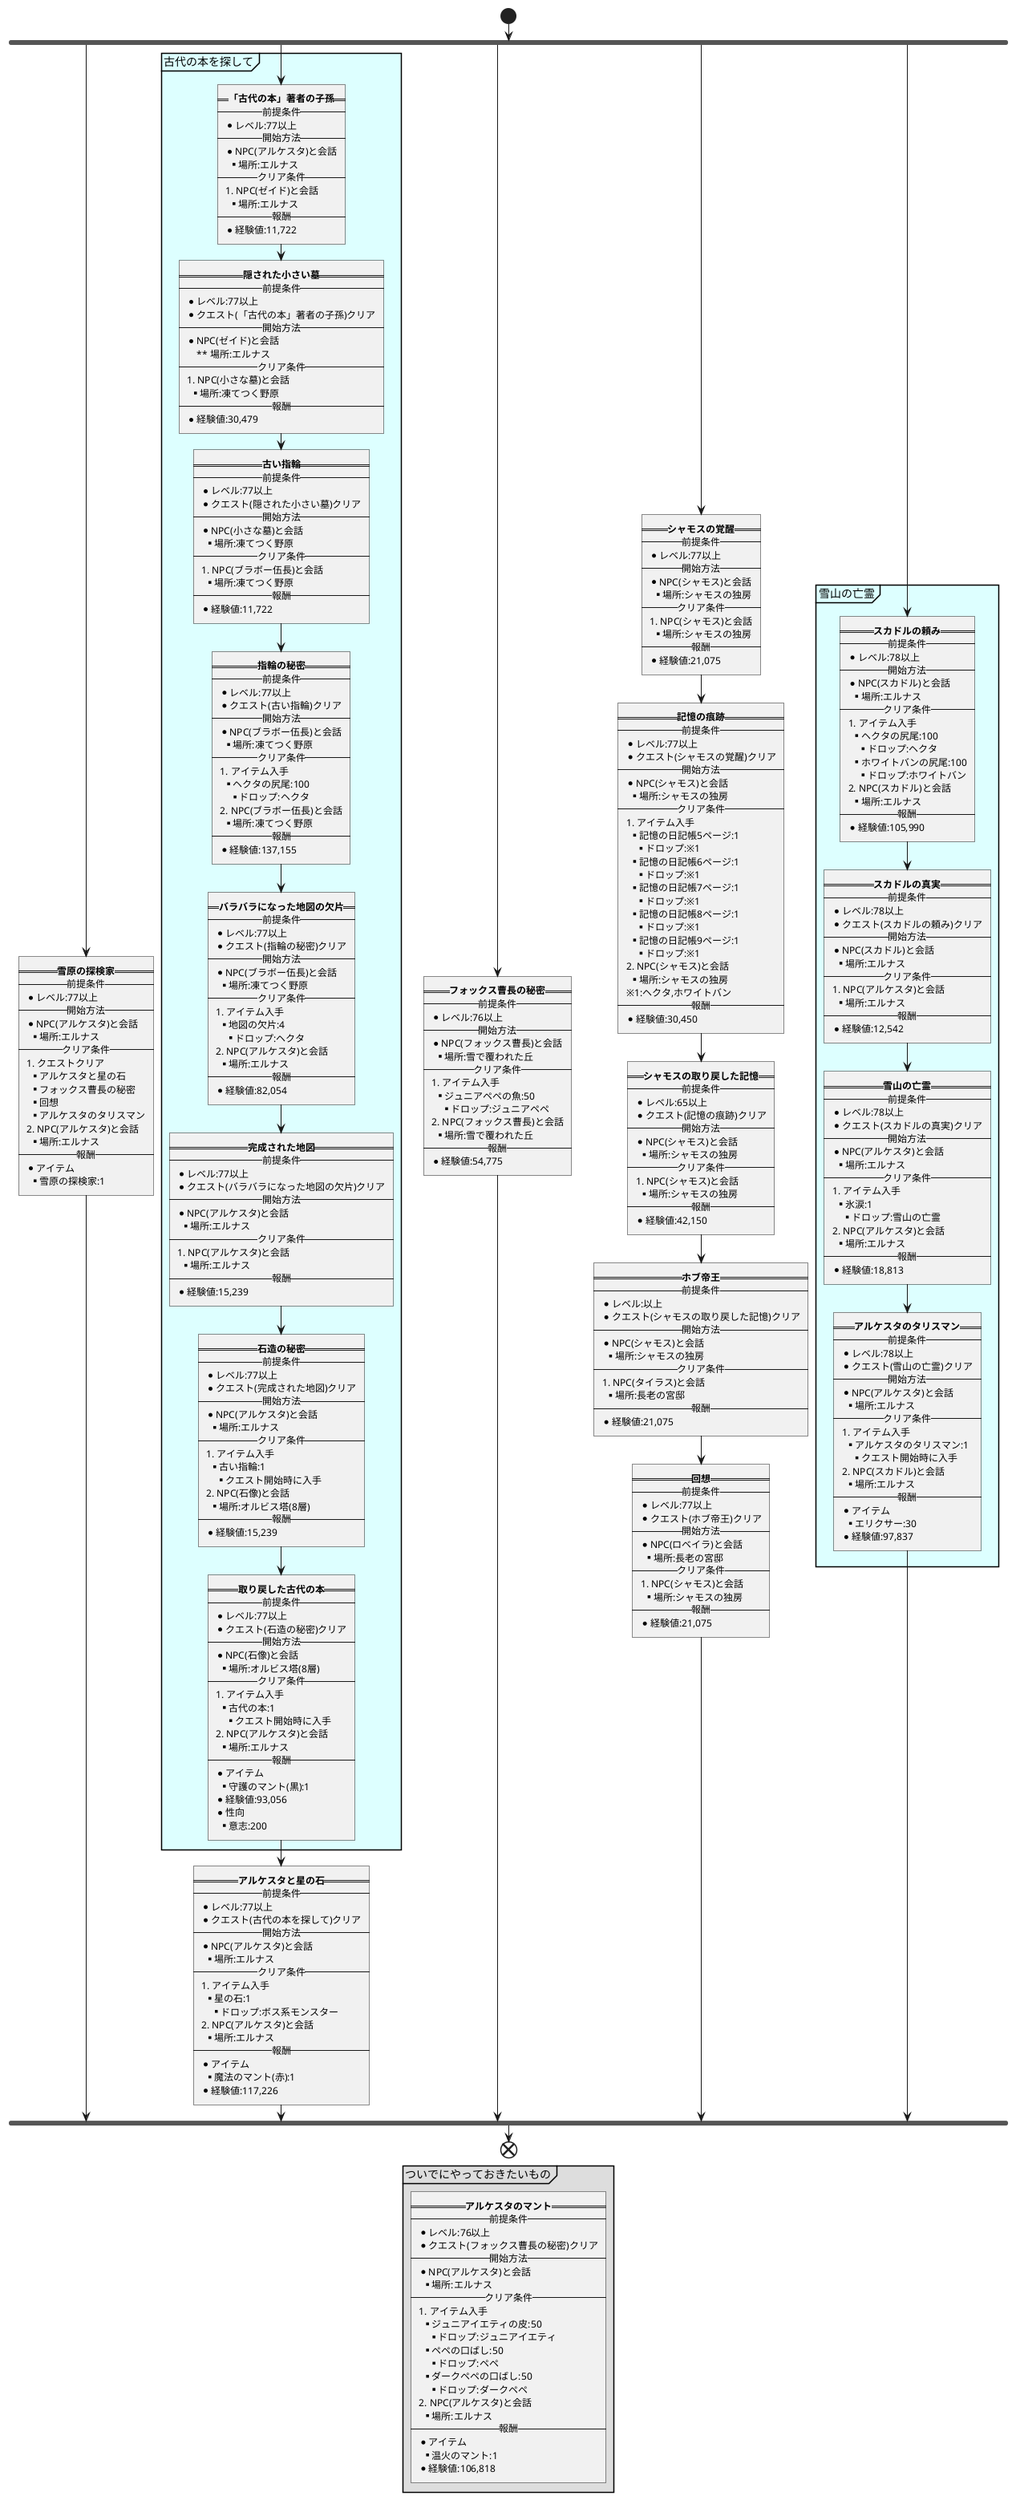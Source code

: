 @startuml 雪原の探検家勲章
/'
:==****==
--前提条件--
* レベル:以上
* クエスト(【名前】)クリア/受注
--開始方法--
* NPC(【名前】)と会話
** 場所:【名前】
--クリア条件--
# モンスター討伐
** 【名前】:【数】
# アイテム入手
** 【名前】:【数】
*** クエスト報酬:【名前】
*** ドロップ:【名前】
*** クエスト開始時に入手
# クエストクリア
** 【名前】
# NPC(【名前】)と会話
** 場所:【名前】
--報酬--
* アイテム
** 【名前】:【数】
* 経験値:【数】
* メル:【数】
* 性向
** カリスマ:
** 意志:]

partition 【名前】 #ddffff {}
    
'/
    start
    fork
        :==**雪原の探検家**==
        --前提条件--
        * レベル:77以上
        --開始方法--
        * NPC(アルケスタ)と会話
        ** 場所:エルナス
        --クリア条件--
        # クエストクリア
        ** アルケスタと星の石
        ** フォックス曹長の秘密
        ** 回想
        ** アルケスタのタリスマン
        # NPC(アルケスタ)と会話
        ** 場所:エルナス
        --報酬--
        * アイテム
        ** 雪原の探検家:1]

    fork again
        partition 古代の本を探して #ddffff {
            :==**「古代の本」著者の子孫**==
            --前提条件--
            * レベル:77以上
            --開始方法--
            * NPC(アルケスタ)と会話
            ** 場所:エルナス
            --クリア条件--
            # NPC(ゼイド)と会話
            ** 場所:エルナス
            --報酬--
            * 経験値:11,722]

            :==**隠された小さい墓**==
            --前提条件--
            * レベル:77以上
            * クエスト(「古代の本」著者の子孫)クリア
            --開始方法--
            * NPC(ゼイド)と会話
                ** 場所:エルナス
            --クリア条件--
            # NPC(小さな墓)と会話
            ** 場所:凍てつく野原
            --報酬--
            * 経験値:30,479]

            :==**古い指輪**==
            --前提条件--
            * レベル:77以上
            * クエスト(隠された小さい墓)クリア
            --開始方法--
            * NPC(小さな墓)と会話
            ** 場所:凍てつく野原
            --クリア条件--
            # NPC(ブラボー伍長)と会話
            ** 場所:凍てつく野原
            --報酬--
            * 経験値:11,722]

            :==**指輪の秘密**==
            --前提条件--
            * レベル:77以上
            * クエスト(古い指輪)クリア
            --開始方法--
            * NPC(ブラボー伍長)と会話
            ** 場所:凍てつく野原
            --クリア条件--
            # アイテム入手
            ** ヘクタの尻尾:100
            *** ドロップ:ヘクタ
            # NPC(ブラボー伍長)と会話
            ** 場所:凍てつく野原
            --報酬--
            * 経験値:137,155]

            :==**バラバラになった地図の欠片**==
            --前提条件--
            * レベル:77以上
            * クエスト(指輪の秘密)クリア
            --開始方法--
            * NPC(ブラボー伍長)と会話
            ** 場所:凍てつく野原
            --クリア条件--
            # アイテム入手
            ** 地図の欠片:4
            *** ドロップ:ヘクタ
            # NPC(アルケスタ)と会話
            ** 場所:エルナス
            --報酬--
            * 経験値:82,054]

            :==**完成された地図**==
            --前提条件--
            * レベル:77以上
            * クエスト(バラバラになった地図の欠片)クリア
            --開始方法--
            * NPC(アルケスタ)と会話
            ** 場所:エルナス
            --クリア条件--
            # NPC(アルケスタ)と会話
            ** 場所:エルナス
            --報酬--
            * 経験値:15,239]

            :==**石造の秘密**==
            --前提条件--
            * レベル:77以上
            * クエスト(完成された地図)クリア
            --開始方法--
            * NPC(アルケスタ)と会話
            ** 場所:エルナス
            --クリア条件--
            # アイテム入手
            ** 古い指輪:1
            *** クエスト開始時に入手
            # NPC(石像)と会話
            ** 場所:オルビス塔(8層)
            --報酬--
            * 経験値:15,239]

            :==**取り戻した古代の本**==
            --前提条件--
            * レベル:77以上
            * クエスト(石造の秘密)クリア
            --開始方法--
            * NPC(石像)と会話
            ** 場所:オルビス塔(8層)
            --クリア条件--
            # アイテム入手
            ** 古代の本:1
            *** クエスト開始時に入手
            # NPC(アルケスタ)と会話
            ** 場所:エルナス
            --報酬--
            * アイテム
            ** 守護のマント(黒):1
            * 経験値:93,056
            * 性向
            ** 意志:200]
        }

        :==**アルケスタと星の石**==
        --前提条件--
        * レベル:77以上
        * クエスト(古代の本を探して)クリア
        --開始方法--
        * NPC(アルケスタ)と会話
        ** 場所:エルナス
        --クリア条件--
        # アイテム入手
        ** 星の石:1
        *** ドロップ:ボス系モンスター
        # NPC(アルケスタ)と会話
        ** 場所:エルナス
        --報酬--
        * アイテム
        ** 魔法のマント(赤):1
        * 経験値:117,226]


    fork again
        :==**フォックス曹長の秘密**==
        --前提条件--
        * レベル:76以上
        --開始方法--
        * NPC(フォックス曹長)と会話
        ** 場所:雪で覆われた丘
        --クリア条件--
        # アイテム入手
        ** ジュニアペペの魚:50
        *** ドロップ:ジュニアペペ
        # NPC(フォックス曹長)と会話
        ** 場所:雪で覆われた丘
        --報酬--
        * 経験値:54,775]

    fork again
        :==**シャモスの覚醒**==
        --前提条件--
        * レベル:77以上
        --開始方法--
        * NPC(シャモス)と会話
        ** 場所:シャモスの独房
        --クリア条件--
        # NPC(シャモス)と会話
        ** 場所:シャモスの独房
        --報酬--
        * 経験値:21,075]

        :==**記憶の痕跡**==
        --前提条件--
        * レベル:77以上
        * クエスト(シャモスの覚醒)クリア
        --開始方法--
        * NPC(シャモス)と会話
        ** 場所:シャモスの独房
        --クリア条件--
        # アイテム入手
        ** 記憶の日記帳5ページ:1
        *** ドロップ:※1
        ** 記憶の日記帳6ページ:1
        *** ドロップ:※1
        ** 記憶の日記帳7ページ:1
        *** ドロップ:※1
        ** 記憶の日記帳8ページ:1
        *** ドロップ:※1
        ** 記憶の日記帳9ページ:1
        *** ドロップ:※1
        # NPC(シャモス)と会話
        ** 場所:シャモスの独房
        ※1:ヘクタ,ホワイトバン
        --報酬--
        * 経験値:30,450]

        :==**シャモスの取り戻した記憶**==
        --前提条件--
        * レベル:65以上
        * クエスト(記憶の痕跡)クリア
        --開始方法--
        * NPC(シャモス)と会話
        ** 場所:シャモスの独房
        --クリア条件--
        # NPC(シャモス)と会話
        ** 場所:シャモスの独房
        --報酬--
        * 経験値:42,150]

        :==**ホブ帝王**==
        --前提条件--
        * レベル:以上
        * クエスト(シャモスの取り戻した記憶)クリア
        --開始方法--
        * NPC(シャモス)と会話
        ** 場所:シャモスの独房
        --クリア条件--
        # NPC(タイラス)と会話
        ** 場所:長老の宮邸
        --報酬--
        * 経験値:21,075]

        :==**回想**==
        --前提条件--
        * レベル:77以上
        * クエスト(ホブ帝王)クリア
        --開始方法--
        * NPC(ロベイラ)と会話
        ** 場所:長老の宮邸
        --クリア条件--
        # NPC(シャモス)と会話
        ** 場所:シャモスの独房
        --報酬--
        * 経験値:21,075]

    fork again
        partition 雪山の亡霊 #ddffff {
            :==**スカドルの頼み**==
            --前提条件--
            * レベル:78以上
            --開始方法--
            * NPC(スカドル)と会話
            ** 場所:エルナス
            --クリア条件--
            # アイテム入手
            ** ヘクタの尻尾:100
            *** ドロップ:ヘクタ
            ** ホワイトバンの尻尾:100
            *** ドロップ:ホワイトバン
            # NPC(スカドル)と会話
            ** 場所:エルナス
            --報酬--
            * 経験値:105,990]

            :==**スカドルの真実**==
            --前提条件--
            * レベル:78以上
            * クエスト(スカドルの頼み)クリア
            --開始方法--
            * NPC(スカドル)と会話
            ** 場所:エルナス
            --クリア条件--
            # NPC(アルケスタ)と会話
            ** 場所:エルナス
            --報酬--
            * 経験値:12,542]

            :==**雪山の亡霊**==
            --前提条件--
            * レベル:78以上
            * クエスト(スカドルの真実)クリア
            --開始方法--
            * NPC(アルケスタ)と会話
            ** 場所:エルナス
            --クリア条件--
            # アイテム入手
            ** 氷涙:1
            *** ドロップ:雪山の亡霊
            # NPC(アルケスタ)と会話
            ** 場所:エルナス
            --報酬--
            * 経験値:18,813]

            :==**アルケスタのタリスマン**==
            --前提条件--
            * レベル:78以上
            * クエスト(雪山の亡霊)クリア
            --開始方法--
            * NPC(アルケスタ)と会話
            ** 場所:エルナス
            --クリア条件--
            # アイテム入手
            ** アルケスタのタリスマン:1
            *** クエスト開始時に入手
            # NPC(スカドル)と会話
            ** 場所:エルナス
            --報酬--
            * アイテム
            ** エリクサー:30
            * 経験値:97,837]
        }


    end fork
    end
            partition ついでにやっておきたいもの #dddddd {
            :==**アルケスタのマント**==
            --前提条件--
            * レベル:76以上
            * クエスト(フォックス曹長の秘密)クリア
            --開始方法--
            * NPC(アルケスタ)と会話
            ** 場所:エルナス
            --クリア条件--
            # アイテム入手
            ** ジュニアイエティの皮:50
            *** ドロップ:ジュニアイエティ
            ** ペペの口ばし:50
            *** ドロップ:ペペ
            ** ダークペペの口ばし:50
            *** ドロップ:ダークペペ
            # NPC(アルケスタ)と会話
            ** 場所:エルナス
            --報酬--
            * アイテム
            ** 温火のマント:1
            * 経験値:106,818]
        }


@enduml